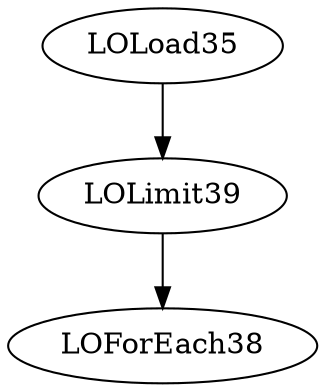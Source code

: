 digraph graph1 {
    LOLoad35 -> LOLimit39;
    LOLimit39 [limit="100"];
    LOLimit39 -> LOForEach38;
    LOForEach38 [hasflat="false"];
}